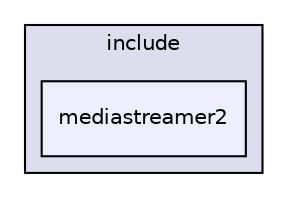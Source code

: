 digraph "mediastreamer2" {
  compound=true
  node [ fontsize="10", fontname="Helvetica"];
  edge [ labelfontsize="10", labelfontname="Helvetica"];
  subgraph clusterdir_d44c64559bbebec7f509842c48db8b23 {
    graph [ bgcolor="#ddddee", pencolor="black", label="include" fontname="Helvetica", fontsize="10", URL="dir_d44c64559bbebec7f509842c48db8b23.html"]
  dir_1aa3d3650b19cccc32589b257fb027f1 [shape=box, label="mediastreamer2", style="filled", fillcolor="#eeeeff", pencolor="black", URL="dir_1aa3d3650b19cccc32589b257fb027f1.html"];
  }
}
